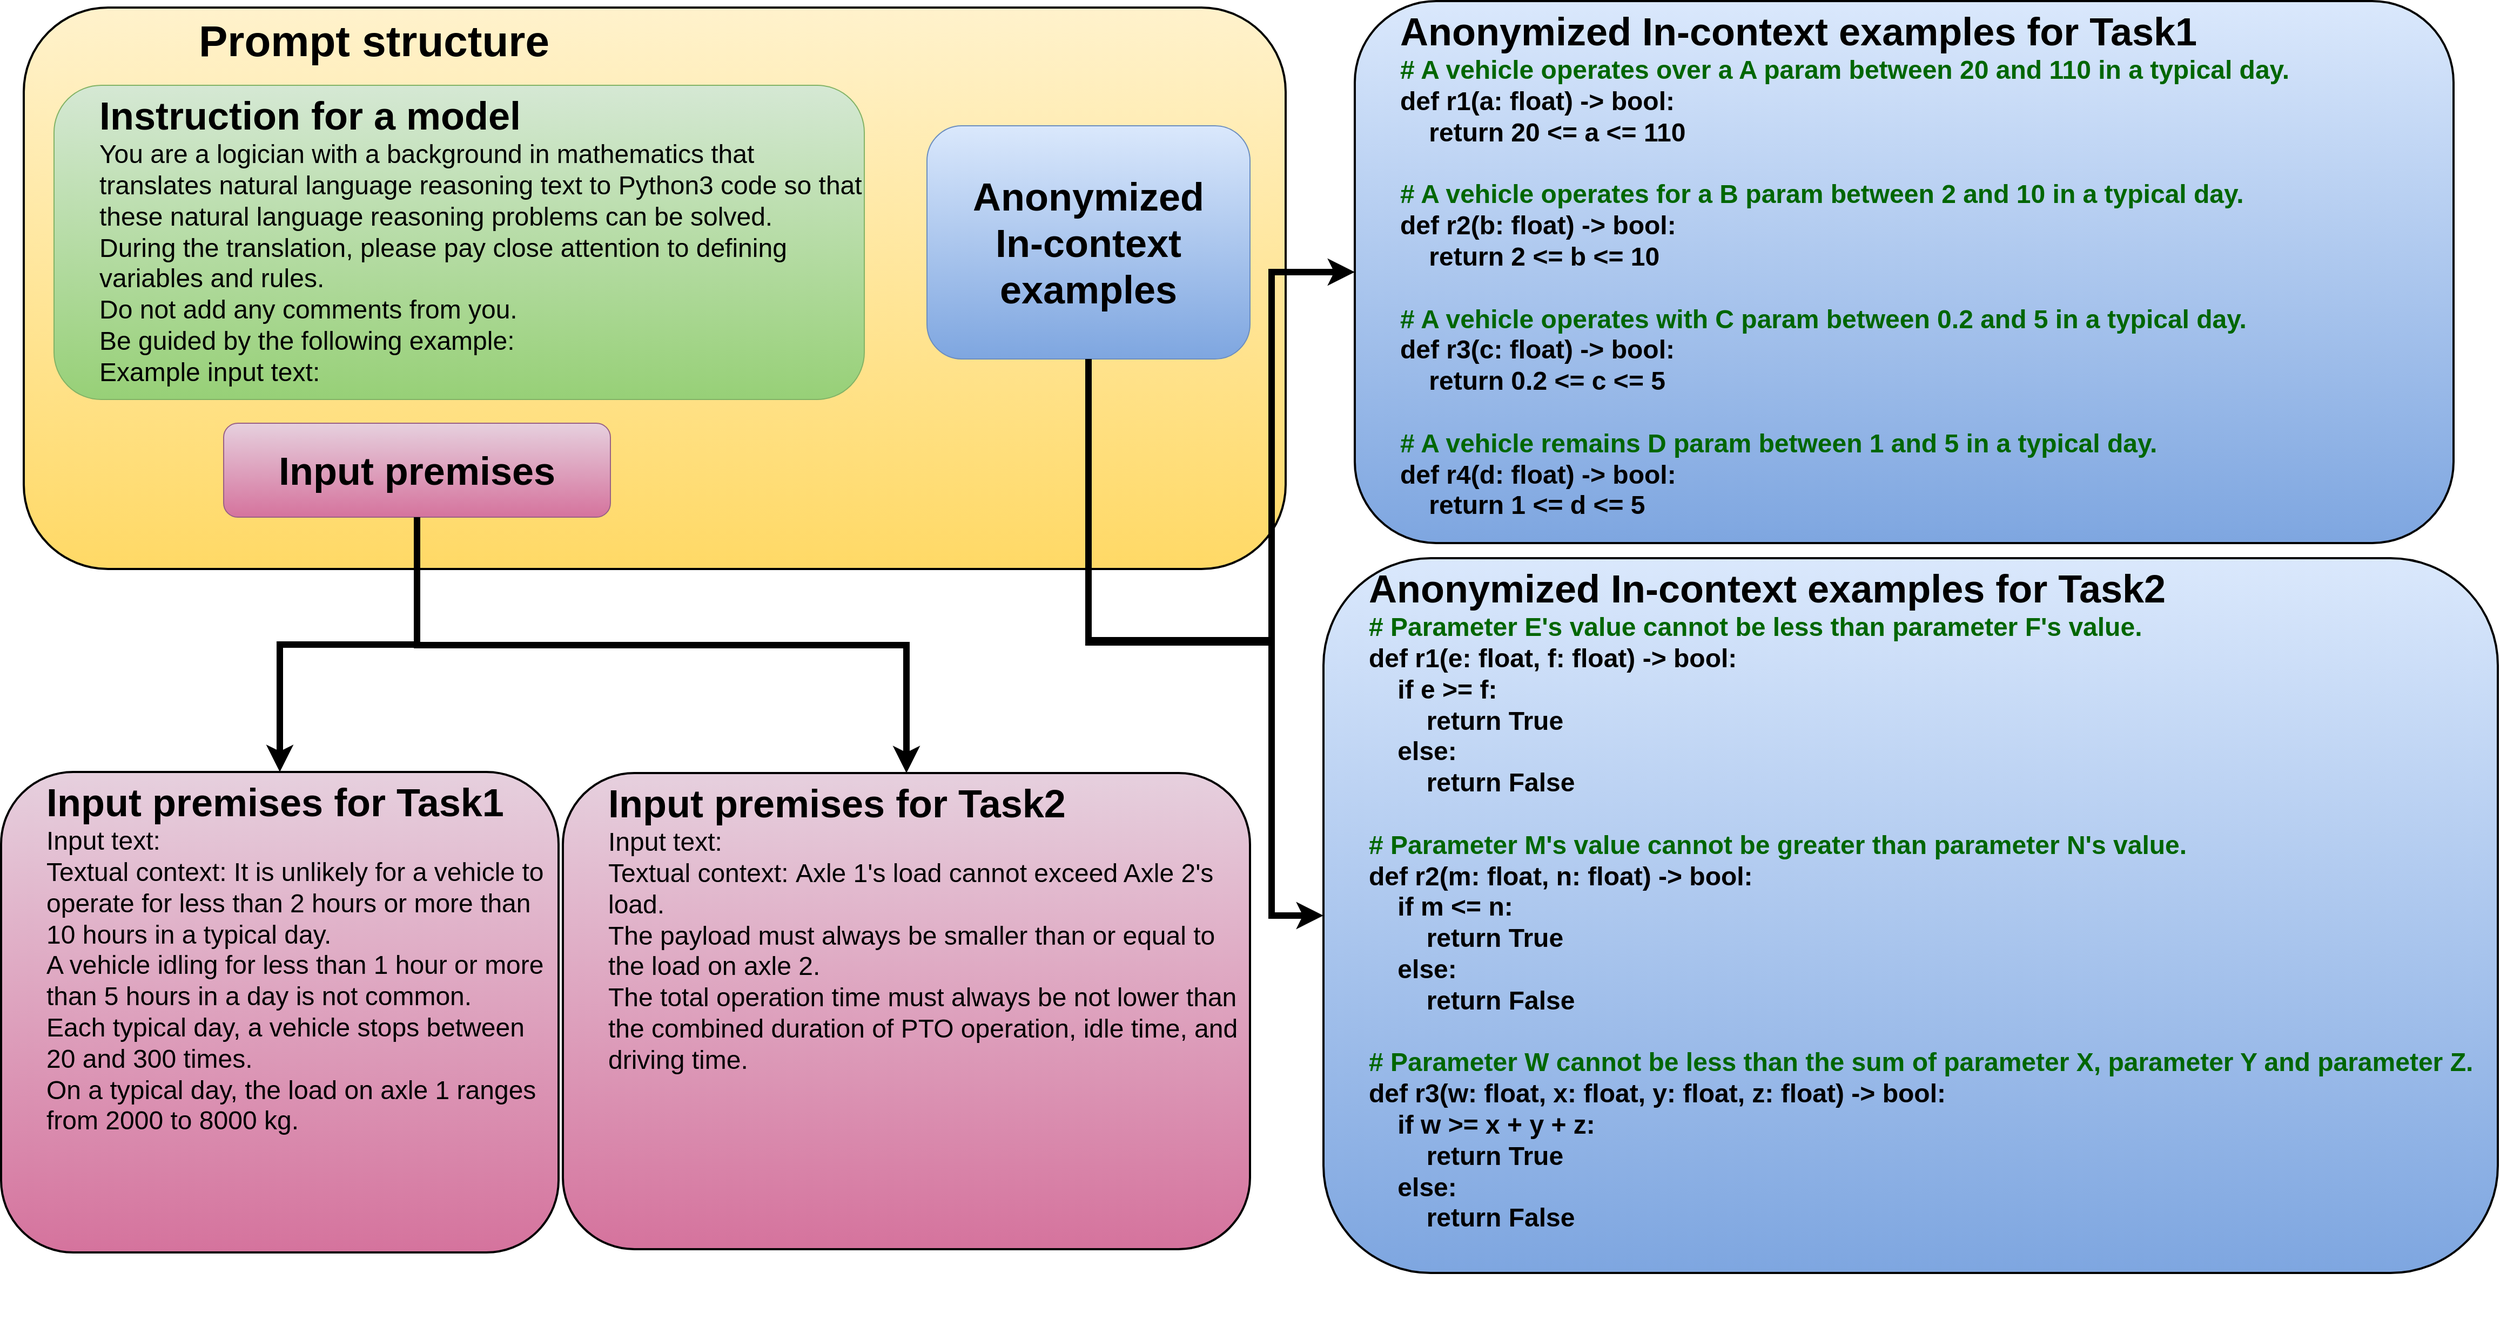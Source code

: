 <mxfile version="26.0.3">
  <diagram name="Strona-1" id="UjXCVasWLxkMrWe1ADRP">
    <mxGraphModel dx="2868" dy="1678" grid="0" gridSize="10" guides="1" tooltips="1" connect="1" arrows="1" fold="1" page="1" pageScale="1" pageWidth="2336" pageHeight="1654" math="0" shadow="0">
      <root>
        <mxCell id="0" />
        <mxCell id="1" parent="0" />
        <mxCell id="6v9k6hd1kXkxgI9n3qyO-1" value="&lt;blockquote style=&quot;margin: 0 0 0 40px; border: none; padding: 0px;&quot;&gt;&lt;blockquote style=&quot;margin: 0 0 0 40px; border: none; padding: 0px;&quot;&gt;&lt;blockquote style=&quot;margin: 0 0 0 40px; border: none; padding: 0px;&quot;&gt;&lt;blockquote style=&quot;margin: 0 0 0 40px; border: none; padding: 0px;&quot;&gt;&lt;div&gt;&lt;b style=&quot;font-size: 40px; background-color: transparent; color: light-dark(rgb(0, 0, 0), rgb(255, 255, 255));&quot;&gt;Prompt structure&lt;/b&gt;&lt;/div&gt;&lt;/blockquote&gt;&lt;/blockquote&gt;&lt;/blockquote&gt;&lt;/blockquote&gt;" style="text;html=1;align=left;verticalAlign=top;whiteSpace=wrap;rounded=1;strokeColor=#000000;fillColor=#fff2cc;strokeWidth=2;gradientColor=#ffd966;" parent="1" vertex="1">
          <mxGeometry x="35" y="32" width="1168" height="520" as="geometry" />
        </mxCell>
        <mxCell id="6v9k6hd1kXkxgI9n3qyO-2" value="&lt;blockquote style=&quot;margin: 0 0 0 40px; border: none; padding: 0px;&quot;&gt;&lt;font style=&quot;font-size: 36px;&quot;&gt;&lt;b style=&quot;&quot;&gt;Instruction for a model&lt;/b&gt;&lt;/font&gt;&lt;div&gt;&lt;div&gt;&lt;span style=&quot;font-size: 24px;&quot;&gt;You are a logician with a background in mathematics that translates natural language reasoning text to Python3 code so that these natural language reasoning problems can be solved.&lt;/span&gt;&lt;/div&gt;&lt;div&gt;&lt;span style=&quot;font-size: 24px;&quot;&gt;During the translation, please pay close attention to defining variables and rules.&lt;/span&gt;&lt;/div&gt;&lt;div&gt;&lt;span style=&quot;font-size: 24px;&quot;&gt;Do not add any comments from you.&lt;/span&gt;&lt;/div&gt;&lt;div&gt;&lt;span style=&quot;font-size: 24px;&quot;&gt;Be guided by the following example:&lt;/span&gt;&lt;/div&gt;&lt;div&gt;&lt;span style=&quot;font-size: 24px;&quot;&gt;Example input text:&lt;/span&gt;&lt;/div&gt;&lt;/div&gt;&lt;/blockquote&gt;" style="text;html=1;align=left;verticalAlign=top;whiteSpace=wrap;rounded=1;strokeColor=#82b366;fillColor=#d5e8d4;gradientColor=#97d077;" parent="1" vertex="1">
          <mxGeometry x="63" y="104" width="750" height="291" as="geometry" />
        </mxCell>
        <mxCell id="6v9k6hd1kXkxgI9n3qyO-3" value="&lt;blockquote style=&quot;margin: 0 0 0 40px; border: none; padding: 0px;&quot;&gt;&lt;font style=&quot;font-size: 36px;&quot;&gt;&lt;b style=&quot;&quot;&gt;Anonymized In-context examples for Task1&lt;/b&gt;&lt;/font&gt;&lt;div&gt;&lt;div&gt;&lt;span style=&quot;font-size: 24px;&quot;&gt;&lt;b&gt;&lt;font style=&quot;color: rgb(0, 102, 0);&quot;&gt;# A vehicle operates over a A param between 20 and 110 in a typical day.&lt;/font&gt;&lt;/b&gt;&lt;/span&gt;&lt;/div&gt;&lt;div&gt;&lt;span style=&quot;font-size: 24px;&quot;&gt;&lt;b&gt;def r1(a: float) -&amp;gt; bool:&lt;/b&gt;&lt;/span&gt;&lt;/div&gt;&lt;div&gt;&lt;span style=&quot;font-size: 24px;&quot;&gt;&lt;b&gt;&amp;nbsp; &amp;nbsp; return 20 &amp;lt;= a &amp;lt;= 110&lt;/b&gt;&lt;/span&gt;&lt;/div&gt;&lt;div&gt;&lt;span style=&quot;font-size: 24px;&quot;&gt;&lt;b&gt;&lt;br&gt;&lt;/b&gt;&lt;/span&gt;&lt;/div&gt;&lt;div&gt;&lt;span style=&quot;font-size: 24px;&quot;&gt;&lt;b&gt;&lt;font style=&quot;color: rgb(0, 102, 0);&quot;&gt;# A vehicle operates for a B param between 2 and 10 in a typical day.&lt;/font&gt;&lt;/b&gt;&lt;/span&gt;&lt;/div&gt;&lt;div&gt;&lt;span style=&quot;font-size: 24px;&quot;&gt;&lt;b&gt;def r2(b: float) -&amp;gt; bool:&lt;/b&gt;&lt;/span&gt;&lt;/div&gt;&lt;div&gt;&lt;span style=&quot;font-size: 24px;&quot;&gt;&lt;b&gt;&amp;nbsp; &amp;nbsp; return 2 &amp;lt;= b &amp;lt;= 10&lt;/b&gt;&lt;/span&gt;&lt;/div&gt;&lt;div&gt;&lt;span style=&quot;font-size: 24px;&quot;&gt;&lt;b&gt;&lt;br&gt;&lt;/b&gt;&lt;/span&gt;&lt;/div&gt;&lt;div&gt;&lt;span style=&quot;font-size: 24px;&quot;&gt;&lt;b&gt;&lt;font style=&quot;color: rgb(0, 102, 0);&quot;&gt;# A vehicle operates with C param between 0.2 and 5 in a typical day.&lt;/font&gt;&lt;/b&gt;&lt;/span&gt;&lt;/div&gt;&lt;div&gt;&lt;span style=&quot;font-size: 24px;&quot;&gt;&lt;b&gt;def r3(c: float) -&amp;gt; bool:&lt;/b&gt;&lt;/span&gt;&lt;/div&gt;&lt;div&gt;&lt;span style=&quot;font-size: 24px;&quot;&gt;&lt;b&gt;&amp;nbsp; &amp;nbsp; return 0.2 &amp;lt;= c &amp;lt;= 5&lt;/b&gt;&lt;/span&gt;&lt;/div&gt;&lt;div&gt;&lt;span style=&quot;font-size: 24px;&quot;&gt;&lt;b&gt;&lt;br&gt;&lt;/b&gt;&lt;/span&gt;&lt;/div&gt;&lt;div&gt;&lt;span style=&quot;font-size: 24px;&quot;&gt;&lt;b&gt;&lt;font style=&quot;color: rgb(0, 102, 0);&quot;&gt;# A vehicle remains D param between 1 and 5 in a typical day.&lt;/font&gt;&lt;/b&gt;&lt;/span&gt;&lt;/div&gt;&lt;div&gt;&lt;span style=&quot;font-size: 24px;&quot;&gt;&lt;b&gt;def r4(d: float) -&amp;gt; bool:&lt;/b&gt;&lt;/span&gt;&lt;/div&gt;&lt;div&gt;&lt;b&gt;&lt;span style=&quot;background-color: transparent; font-size: 24px;&quot;&gt;&amp;nbsp; &amp;nbsp; return 1 &amp;lt;= d &amp;lt;= 5&lt;/span&gt;&lt;span style=&quot;background-color: transparent; color: light-dark(rgba(0, 0, 0, 0), rgba(0, 0, 0, 0)); font-family: monospace; font-size: 0px; text-wrap-mode: nowrap;&quot;&gt;%3CmxGraphModel%3E%3Croot%3E%3CmxCell%20id%3D%220%22%2F%3E%3CmxCell%20id%3D%221%22%20parent%3D%220%22%2F%3E%3CmxCell%20id%3D%222%22%20value%3D%22%26lt%3Bfont%20style%3D%26quot%3Bfont-size%3A%2036px%3B%26quot%3B%26gt%3B%26lt%3Bb%20style%3D%26quot%3B%26quot%3B%26gt%3BSystem%20Message%26lt%3B%2Fb%26gt%3B%26lt%3B%2Ffont%26gt%3B%26lt%3Bdiv%26gt%3B%26lt%3Bdiv%26gt%3B%26lt%3Bfont%20style%3D%26quot%3Bfont-size%3A%2024px%3B%26quot%3B%26gt%3BYou%20are%20a%20logician%20with%20a%20background%20in%20mathematics%20that%20translates%20natural%20language%26amp%3Bnbsp%3B%26lt%3B%2Ffont%26gt%3B%26lt%3Bspan%20style%3D%26quot%3Bfont-size%3A%2024px%3B%20background-color%3A%20transparent%3B%20color%3A%20light-dark(rgb(0%2C%200%2C%200)%2C%20rgb(255%2C%20255%2C%20255))%3B%26quot%3B%26gt%3Breasoning%20text%20to%20Python3%20code%20so%20that%20these%20natural%20language%20reasoning%20problems%20can%20be%20solved.%26lt%3B%2Fspan%26gt%3B%26lt%3B%2Fdiv%26gt%3B%26lt%3Bdiv%26gt%3B%26lt%3Bfont%20style%3D%26quot%3Bfont-size%3A%2024px%3B%26quot%3B%26gt%3BDuring%20the%20translation%2C%20please%20pay%20close%20attention%20to%20defining%20variables%20and%20rules.%26lt%3B%2Ffont%26gt%3B%26lt%3B%2Fdiv%26gt%3B%26lt%3Bdiv%26gt%3B%26lt%3Bfont%20style%3D%26quot%3Bfont-size%3A%2024px%3B%26quot%3B%26gt%3BDo%20not%20add%20any%20comments%20from%20you.%26lt%3B%2Ffont%26gt%3B%26lt%3B%2Fdiv%26gt%3B%26lt%3Bdiv%26gt%3B%26lt%3Bfont%20style%3D%26quot%3Bfont-size%3A%2024px%3B%26quot%3B%26gt%3BBe%20guided%20by%20the%20following%20example%3A%26lt%3B%2Ffont%26gt%3B%26lt%3B%2Fdiv%26gt%3B%26lt%3B%2Fdiv%26gt%3B%22%20style%3D%22text%3Bhtml%3D1%3Balign%3Dleft%3BverticalAlign%3Dtop%3BwhiteSpace%3Dwrap%3Brounded%3D0%3B%22%20vertex%3D%221%22%20parent%3D%221%22%3E%3CmxGeometry%20x%3D%22497%22%20y%3D%22238%22%20width%3D%22740%22%20height%3D%22263%22%20as%3D%22geometry%22%2F%3E%3C%2FmxCell%3E%3C%2Froot%3E%3C%2FmxGraphModel%3E&lt;/span&gt;&lt;/b&gt;&lt;/div&gt;&lt;/div&gt;&lt;/blockquote&gt;" style="text;html=1;align=left;verticalAlign=top;whiteSpace=wrap;rounded=1;strokeColor=#000000;fillColor=#dae8fc;gradientColor=#7ea6e0;strokeWidth=2;" parent="1" vertex="1">
          <mxGeometry x="1267" y="26" width="1017" height="502" as="geometry" />
        </mxCell>
        <mxCell id="6v9k6hd1kXkxgI9n3qyO-4" value="&lt;blockquote style=&quot;margin: 0 0 0 40px; border: none; padding: 0px;&quot;&gt;&lt;font style=&quot;font-size: 36px;&quot;&gt;&lt;b style=&quot;&quot;&gt;Input premises for Task1&lt;/b&gt;&lt;/font&gt;&lt;div&gt;&lt;div&gt;&lt;span style=&quot;font-size: 24px;&quot;&gt;Input text:&lt;/span&gt;&lt;/div&gt;&lt;div&gt;&lt;span style=&quot;font-size: 24px;&quot;&gt;Textual context: It is unlikely for a vehicle to operate for less than 2 hours or more than 10 hours in a typical day.&lt;/span&gt;&lt;/div&gt;&lt;div&gt;&lt;span style=&quot;font-size: 24px;&quot;&gt;A vehicle idling for less than 1 hour or more than 5 hours in a day is not common.&lt;/span&gt;&lt;/div&gt;&lt;div&gt;&lt;span style=&quot;font-size: 24px;&quot;&gt;Each typical day, a vehicle stops between 20 and 300 times.&lt;/span&gt;&lt;/div&gt;&lt;div&gt;&lt;span style=&quot;background-color: transparent; font-size: 24px;&quot;&gt;On a typical day, the load on axle 1 ranges from 2000 to 8000 kg.&lt;/span&gt;&lt;span style=&quot;background-color: transparent; color: light-dark(rgba(0, 0, 0, 0), rgba(0, 0, 0, 0)); font-family: monospace; font-size: 0px; text-wrap-mode: nowrap;&quot;&gt;%3CmxGraphModel%3E%3Croot%3E%3CmxCell%20id%3D%220%22%2F%3E%3CmxCell%20id%3D%221%22%20parent%3D%220%22%2F%3E%3CmxCell%20id%3D%222%22%20value%3D%22%26lt%3Bfont%20style%3D%26quot%3Bfont-size%3A%2036px%3B%26quot%3B%26gt%3B%26lt%3Bb%20style%3D%26quot%3B%26quot%3B%26gt%3BSystem%20Message%26lt%3B%2Fb%26gt%3B%26lt%3B%2Ffont%26gt%3B%26lt%3Bdiv%26gt%3B%26lt%3Bdiv%26gt%3B%26lt%3Bfont%20style%3D%26quot%3Bfont-size%3A%2024px%3B%26quot%3B%26gt%3BYou%20are%20a%20logician%20with%20a%20background%20in%20mathematics%20that%20translates%20natural%20language%26amp%3Bnbsp%3B%26lt%3B%2Ffont%26gt%3B%26lt%3Bspan%20style%3D%26quot%3Bfont-size%3A%2024px%3B%20background-color%3A%20transparent%3B%20color%3A%20light-dark(rgb(0%2C%200%2C%200)%2C%20rgb(255%2C%20255%2C%20255))%3B%26quot%3B%26gt%3Breasoning%20text%20to%20Python3%20code%20so%20that%20these%20natural%20language%20reasoning%20problems%20can%20be%20solved.%26lt%3B%2Fspan%26gt%3B%26lt%3B%2Fdiv%26gt%3B%26lt%3Bdiv%26gt%3B%26lt%3Bfont%20style%3D%26quot%3Bfont-size%3A%2024px%3B%26quot%3B%26gt%3BDuring%20the%20translation%2C%20please%20pay%20close%20attention%20to%20defining%20variables%20and%20rules.%26lt%3B%2Ffont%26gt%3B%26lt%3B%2Fdiv%26gt%3B%26lt%3Bdiv%26gt%3B%26lt%3Bfont%20style%3D%26quot%3Bfont-size%3A%2024px%3B%26quot%3B%26gt%3BDo%20not%20add%20any%20comments%20from%20you.%26lt%3B%2Ffont%26gt%3B%26lt%3B%2Fdiv%26gt%3B%26lt%3Bdiv%26gt%3B%26lt%3Bfont%20style%3D%26quot%3Bfont-size%3A%2024px%3B%26quot%3B%26gt%3BBe%20guided%20by%20the%20following%20example%3A%26lt%3B%2Ffont%26gt%3B%26lt%3B%2Fdiv%26gt%3B%26lt%3B%2Fdiv%26gt%3B%22%20style%3D%22text%3Bhtml%3D1%3Balign%3Dleft%3BverticalAlign%3Dtop%3BwhiteSpace%3Dwrap%3Brounded%3D0%3B%22%20vertex%3D%221%22%20parent%3D%221%22%3E%3CmxGeometry%20x%3D%22497%22%20y%3D%22238%22%20width%3D%22740%22%20height%3D%22263%22%20as%3D%22geometry%22%2F%3E%3C%2FmxCell%3E%3C%2Froot%3E%3C%2FmxGraphModel%3E&lt;/span&gt;&lt;/div&gt;&lt;/div&gt;&lt;/blockquote&gt;" style="text;html=1;align=left;verticalAlign=top;whiteSpace=wrap;rounded=1;strokeColor=#000000;fillColor=#e6d0de;gradientColor=#d5739d;strokeWidth=2;" parent="1" vertex="1">
          <mxGeometry x="14" y="740" width="516" height="445" as="geometry" />
        </mxCell>
        <mxCell id="6v9k6hd1kXkxgI9n3qyO-7" value="&lt;blockquote style=&quot;margin: 0 0 0 40px; border: none; padding: 0px;&quot;&gt;&lt;font style=&quot;font-size: 36px;&quot;&gt;&lt;b style=&quot;&quot;&gt;Anonymized In-context examples for Task2&lt;/b&gt;&lt;/font&gt;&lt;div&gt;&lt;div&gt;&lt;b style=&quot;font-size: 24px; background-color: transparent; color: light-dark(rgb(0, 0, 0), rgb(255, 255, 255));&quot;&gt;&lt;font style=&quot;color: rgb(0, 102, 0);&quot;&gt;# Parameter E&#39;s value cannot be less than parameter F&#39;s value.&lt;/font&gt;&lt;/b&gt;&lt;/div&gt;&lt;div&gt;&lt;span style=&quot;font-size: 24px;&quot;&gt;&lt;b&gt;def r1(e: float, f: float) -&amp;gt; bool:&lt;/b&gt;&lt;/span&gt;&lt;/div&gt;&lt;div&gt;&lt;span style=&quot;font-size: 24px;&quot;&gt;&lt;b&gt;&amp;nbsp; &amp;nbsp; if e &amp;gt;= f:&lt;/b&gt;&lt;/span&gt;&lt;/div&gt;&lt;div&gt;&lt;span style=&quot;font-size: 24px;&quot;&gt;&lt;b&gt;&amp;nbsp; &amp;nbsp; &amp;nbsp; &amp;nbsp; return True&lt;/b&gt;&lt;/span&gt;&lt;/div&gt;&lt;div&gt;&lt;span style=&quot;font-size: 24px;&quot;&gt;&lt;b&gt;&amp;nbsp; &amp;nbsp; else:&lt;/b&gt;&lt;/span&gt;&lt;/div&gt;&lt;div&gt;&lt;b&gt;&lt;span style=&quot;background-color: transparent; font-size: 24px;&quot;&gt;&amp;nbsp; &amp;nbsp; &amp;nbsp; &amp;nbsp; return False&lt;/span&gt;&lt;/b&gt;&lt;/div&gt;&lt;div&gt;&lt;span style=&quot;background-color: transparent; font-size: 24px;&quot;&gt;&lt;b&gt;&lt;div style=&quot;&quot;&gt;&lt;font style=&quot;color: rgb(0, 102, 0);&quot;&gt;&lt;br&gt;&lt;/font&gt;&lt;/div&gt;&lt;div style=&quot;&quot;&gt;&lt;font&gt;&lt;div style=&quot;color: light-dark(rgb(0, 102, 0), rgb(0, 102, 0));&quot;&gt;# Parameter M&#39;s value cannot be greater than parameter N&#39;s value.&lt;/div&gt;&lt;div style=&quot;&quot;&gt;&lt;font style=&quot;color: rgb(0, 0, 0);&quot;&gt;def r2(m: float, n: float) -&amp;gt; bool:&lt;/font&gt;&lt;/div&gt;&lt;div style=&quot;&quot;&gt;&lt;font style=&quot;color: rgb(0, 0, 0);&quot;&gt;&amp;nbsp; &amp;nbsp; if m &amp;lt;= n:&lt;/font&gt;&lt;/div&gt;&lt;div style=&quot;&quot;&gt;&lt;font style=&quot;color: rgb(0, 0, 0);&quot;&gt;&amp;nbsp; &amp;nbsp; &amp;nbsp; &amp;nbsp; return True&lt;/font&gt;&lt;/div&gt;&lt;div style=&quot;&quot;&gt;&lt;font style=&quot;color: rgb(0, 0, 0);&quot;&gt;&amp;nbsp; &amp;nbsp; else:&lt;/font&gt;&lt;/div&gt;&lt;div style=&quot;&quot;&gt;&lt;font style=&quot;color: rgb(0, 0, 0);&quot;&gt;&amp;nbsp; &amp;nbsp; &amp;nbsp; &amp;nbsp; return False&lt;/font&gt;&lt;/div&gt;&lt;div style=&quot;color: light-dark(rgb(0, 102, 0), rgb(0, 102, 0));&quot;&gt;&lt;br&gt;&lt;/div&gt;&lt;/font&gt;&lt;/div&gt;&lt;div style=&quot;&quot;&gt;&lt;font style=&quot;color: rgb(0, 102, 0);&quot;&gt;# Parameter W cannot be less than the sum of parameter X, parameter Y and parameter Z.&lt;/font&gt;&lt;/div&gt;&lt;div style=&quot;&quot;&gt;def r3(w: float, x: float, y: float, z: float) -&amp;gt; bool:&lt;/div&gt;&lt;div style=&quot;&quot;&gt;&amp;nbsp; &amp;nbsp; if w &amp;gt;= x + y + z:&lt;/div&gt;&lt;div style=&quot;&quot;&gt;&amp;nbsp; &amp;nbsp; &amp;nbsp; &amp;nbsp; return True&lt;/div&gt;&lt;div style=&quot;&quot;&gt;&amp;nbsp; &amp;nbsp; else:&lt;/div&gt;&lt;div style=&quot;&quot;&gt;&amp;nbsp; &amp;nbsp; &amp;nbsp; &amp;nbsp; return False&lt;/div&gt;&lt;/b&gt;&lt;/span&gt;&lt;/div&gt;&lt;div&gt;&lt;font style=&quot;color: rgb(0, 102, 0);&quot; face=&quot;monospace&quot;&gt;&lt;span style=&quot;font-size: 0px; text-wrap-mode: nowrap;&quot;&gt;&lt;b&gt;# Parameter W cannot be less than the sum of parameter X, parameter Y and parameter Z.&lt;/b&gt;&lt;/span&gt;&lt;/font&gt;&lt;/div&gt;&lt;div&gt;&lt;font style=&quot;color: rgb(0, 102, 0);&quot; face=&quot;monospace&quot;&gt;&lt;span style=&quot;font-size: 0px; text-wrap-mode: nowrap;&quot;&gt;&lt;b&gt;def r11(w: float, x: float, y: float, z: float) -&amp;gt; bool:&lt;/b&gt;&lt;/span&gt;&lt;/font&gt;&lt;/div&gt;&lt;div&gt;&lt;font style=&quot;color: rgb(0, 102, 0);&quot; face=&quot;monospace&quot;&gt;&lt;span style=&quot;font-size: 0px; text-wrap-mode: nowrap;&quot;&gt;&lt;b&gt;&amp;nbsp; &amp;nbsp; if w &amp;gt;= x + y + z:&lt;/b&gt;&lt;/span&gt;&lt;/font&gt;&lt;/div&gt;&lt;div&gt;&lt;font style=&quot;color: rgb(0, 102, 0);&quot; face=&quot;monospace&quot;&gt;&lt;span style=&quot;font-size: 0px; text-wrap-mode: nowrap;&quot;&gt;&lt;b&gt;&amp;nbsp; &amp;nbsp; &amp;nbsp; &amp;nbsp; return True&lt;/b&gt;&lt;/span&gt;&lt;/font&gt;&lt;/div&gt;&lt;div&gt;&lt;font style=&quot;color: rgb(0, 102, 0);&quot; face=&quot;monospace&quot;&gt;&lt;span style=&quot;font-size: 0px; text-wrap-mode: nowrap;&quot;&gt;&lt;b&gt;&amp;nbsp; &amp;nbsp; else:&lt;/b&gt;&lt;/span&gt;&lt;/font&gt;&lt;/div&gt;&lt;div&gt;&lt;span style=&quot;background-color: transparent; font-size: 0px; text-wrap-mode: nowrap;&quot;&gt;&lt;font style=&quot;color: rgb(0, 102, 0);&quot; face=&quot;monospace&quot;&gt;&lt;b&gt;&amp;nbsp; &amp;nbsp; &amp;nbsp; &amp;nbsp; return False&lt;/b&gt;&lt;/font&gt;&lt;/span&gt;&lt;b&gt;&lt;span style=&quot;background-color: transparent; color: light-dark(rgba(0, 0, 0, 0), rgba(0, 0, 0, 0)); font-family: monospace; font-size: 0px; text-wrap-mode: nowrap;&quot;&gt;%3CmxGraphModel%3E%3Croot%3E%3CmxCell%20id%3D%220%22%2F%3E%3CmxCell%20id%3D%221%22%20parent%3D%220%22%2F%3E%3CmxCell%20id%3D%222%22%20value%3D%22%26lt%3Bfont%20style%3D%26quot%3Bfont-size%3A%2036px%3B%26quot%3B%26gt%3B%26lt%3Bb%20style%3D%26quot%3B%26quot%3B%26gt%3BSystem%20Message%26lt%3B%2Fb%26gt%3B%26lt%3B%2Ffont%26gt%3B%26lt%3Bdiv%26gt%3B%26lt%3Bdiv%26gt%3B%26lt%3Bfont%20style%3D%26quot%3Bfont-size%3A%2024px%3B%26quot%3B%26gt%3BYou%20are%20a%20logician%20with%20a%20background%20in%20mathematics%20that%20translates%20natural%20language%26amp%3Bnbsp%3B%26lt%3B%2Ffont%26gt%3B%26lt%3Bspan%20style%3D%26quot%3Bfont-size%3A%2024px%3B%20background-color%3A%20transparent%3B%20color%3A%20light-dark(rgb(0%2C%200%2C%200)%2C%20rgb(255%2C%20255%2C%20255))%3B%26quot%3B%26gt%3Breasoning%20text%20to%20Python3%20code%20so%20that%20these%20natural%20language%20reasoning%20problems%20can%20be%20solved.%26lt%3B%2Fspan%26gt%3B%26lt%3B%2Fdiv%26gt%3B%26lt%3Bdiv%26gt%3B%26lt%3Bfont%20style%3D%26quot%3Bfont-size%3A%2024px%3B%26quot%3B%26gt%3BDuring%20the%20translation%2C%20please%20pay%20close%20attention%20to%20defining%20variables%20and%20rules.%26lt%3B%2Ffont%26gt%3B%26lt%3B%2Fdiv%26gt%3B%26lt%3Bdiv%26gt%3B%26lt%3Bfont%20style%3D%26quot%3Bfont-size%3A%2024px%3B%26quot%3B%26gt%3BDo%20not%20add%20any%20comments%20from%20you.%26lt%3B%2Ffont%26gt%3B%26lt%3B%2Fdiv%26gt%3B%26lt%3Bdiv%26gt%3B%26lt%3Bfont%20style%3D%26quot%3Bfont-size%3A%2024px%3B%26quot%3B%26gt%3BBe%20guided%20by%20the%20following%20example%3A%26lt%3B%2Ffont%26gt%3B%26lt%3B%2Fdiv%26gt%3B%26lt%3B%2Fdiv%26gt%3B%22%20style%3D%22text%3Bhtml%3D1%3Balign%3Dleft%3BverticalAlign%3Dtop%3BwhiteSpace%3Dwrap%3Brounded%3D0%3B%22%20vertex%3D%221%22%20parent%3D%221%22%3E%3CmxGeometry%20x%3D%22497%22%20y%3D%22238%22%20width%3D%22740%22%20height%3D%22263%22%20as%3D%22geometry%22%2F%3E%3C%2FmxCell%3E%3C%2Froot%3E%3C%2FmxGraphModel%3E&lt;/span&gt;&lt;/b&gt;&lt;/div&gt;&lt;/div&gt;&lt;/blockquote&gt;" style="text;html=1;align=left;verticalAlign=top;whiteSpace=wrap;rounded=1;strokeColor=#000000;fillColor=#dae8fc;gradientColor=#7ea6e0;strokeWidth=2;" parent="1" vertex="1">
          <mxGeometry x="1238" y="542" width="1087" height="662" as="geometry" />
        </mxCell>
        <mxCell id="6v9k6hd1kXkxgI9n3qyO-8" value="&lt;blockquote style=&quot;margin: 0 0 0 40px; border: none; padding: 0px;&quot;&gt;&lt;font style=&quot;font-size: 36px;&quot;&gt;&lt;b style=&quot;&quot;&gt;Input premises for Task2&lt;/b&gt;&lt;/font&gt;&lt;div&gt;&lt;div&gt;&lt;span style=&quot;font-size: 24px;&quot;&gt;Input text:&lt;/span&gt;&lt;/div&gt;&lt;div&gt;&lt;span style=&quot;font-size: 24px;&quot;&gt;Textual context:&amp;nbsp;&lt;/span&gt;&lt;span style=&quot;background-color: transparent; font-size: 24px;&quot;&gt;Axle 1&#39;s load cannot exceed Axle 2&#39;s load.&lt;/span&gt;&lt;/div&gt;&lt;div&gt;&lt;span style=&quot;font-size: 24px;&quot;&gt;The payload must always be smaller than or equal to the load on axle 2.&lt;/span&gt;&lt;/div&gt;&lt;div&gt;&lt;span style=&quot;background-color: transparent; font-size: 24px;&quot;&gt;The total operation time must always be not lower than the combined duration of PTO operation, idle time, and driving time.&lt;/span&gt;&lt;span style=&quot;background-color: transparent; text-wrap-mode: nowrap; color: light-dark(rgba(0, 0, 0, 0), rgba(0, 0, 0, 0)); font-family: monospace; font-size: 0px;&quot;&gt;%3CmxGraphModel%3E%3Croot%3E%3CmxCell%20id%3D%220%22%2F%3E%3CmxCell%20id%3D%221%22%20parent%3D%220%22%2F%3E%3CmxCell%20id%3D%222%22%20value%3D%22%26lt%3Bfont%20style%3D%26quot%3Bfont-size%3A%2036px%3B%26quot%3B%26gt%3B%26lt%3Bb%20style%3D%26quot%3B%26quot%3B%26gt%3BSystem%20Message%26lt%3B%2Fb%26gt%3B%26lt%3B%2Ffont%26gt%3B%26lt%3Bdiv%26gt%3B%26lt%3Bdiv%26gt%3B%26lt%3Bfont%20style%3D%26quot%3Bfont-size%3A%2024px%3B%26quot%3B%26gt%3BYou%20are%20a%20logician%20with%20a%20background%20in%20mathematics%20that%20translates%20natural%20language%26amp%3Bnbsp%3B%26lt%3B%2Ffont%26gt%3B%26lt%3Bspan%20style%3D%26quot%3Bfont-size%3A%2024px%3B%20background-color%3A%20transparent%3B%20color%3A%20light-dark(rgb(0%2C%200%2C%200)%2C%20rgb(255%2C%20255%2C%20255))%3B%26quot%3B%26gt%3Breasoning%20text%20to%20Python3%20code%20so%20that%20these%20natural%20language%20reasoning%20problems%20can%20be%20solved.%26lt%3B%2Fspan%26gt%3B%26lt%3B%2Fdiv%26gt%3B%26lt%3Bdiv%26gt%3B%26lt%3Bfont%20style%3D%26quot%3Bfont-size%3A%2024px%3B%26quot%3B%26gt%3BDuring%20the%20translation%2C%20please%20pay%20close%20attention%20to%20defining%20variables%20and%20rules.%26lt%3B%2Ffont%26gt%3B%26lt%3B%2Fdiv%26gt%3B%26lt%3Bdiv%26gt%3B%26lt%3Bfont%20style%3D%26quot%3Bfont-size%3A%2024px%3B%26quot%3B%26gt%3BDo%20not%20add%20any%20comments%20from%20you.%26lt%3B%2Ffont%26gt%3B%26lt%3B%2Fdiv%26gt%3B%26lt%3Bdiv%26gt%3B%26lt%3Bfont%20style%3D%26quot%3Bfont-size%3A%2024px%3B%26quot%3B%26gt%3BBe%20guided%20by%20the%20following%20example%3A%26lt%3B%2Ffont%26gt%3B%26lt%3B%2Fdiv%26gt%3B%26lt%3B%2Fdiv%26gt%3B%22%20style%3D%22text%3Bhtml%3D1%3Balign%3Dleft%3BverticalAlign%3Dtop%3BwhiteSpace%3Dwrap%3Brounded%3D0%3B%22%20vertex%3D%221%22%20parent%3D%221%22%3E%3CmxGeometry%20x%3D%22497%22%20y%3D%22238%22%20width%3D%22740%22%20height%3D%22263%22%20as%3D%22geometry%22%2F%3E%3C%2FmxCell%3E%3C%2Froot%3E%3C%2FmxGraphModel%3E&lt;/span&gt;&lt;/div&gt;&lt;/div&gt;&lt;/blockquote&gt;" style="text;html=1;align=left;verticalAlign=top;whiteSpace=wrap;rounded=1;strokeColor=#000000;fillColor=#e6d0de;gradientColor=#d5739d;strokeWidth=2;" parent="1" vertex="1">
          <mxGeometry x="534" y="741" width="636" height="441" as="geometry" />
        </mxCell>
        <mxCell id="6v9k6hd1kXkxgI9n3qyO-9" value="&lt;font style=&quot;font-size: 36px;&quot;&gt;&lt;b style=&quot;&quot;&gt;Anonymized&lt;/b&gt;&lt;/font&gt;&lt;div&gt;&lt;font style=&quot;font-size: 36px;&quot;&gt;&lt;b style=&quot;&quot;&gt;In-context examples&lt;/b&gt;&lt;/font&gt;&lt;b style=&quot;background-color: transparent; color: light-dark(rgb(0, 0, 0), rgb(255, 255, 255));&quot;&gt;&lt;span style=&quot;background-color: transparent; color: light-dark(rgba(0, 0, 0, 0), rgba(0, 0, 0, 0)); font-family: monospace; font-size: 0px; text-wrap-mode: nowrap;&quot;&gt;%3CmxGraphModel%3E%3Croot%3E%3CmxCell%20id%3D%220%22%2F%3E%3CmxCell%20id%3D%221%22%20parent%3D%220%22%2F%3E%3CmxCell%20id%3D%222%22%20value%3D%22%26lt%3Bfont%20style%3D%26quot%3Bfont-size%3A%2036px%3B%26quot%3B%26gt%3B%26lt%3Bb%20style%3D%26quot%3B%26quot%3B%26gt%3BSystem%20Message%26lt%3B%2Fb%26gt%3B%26lt%3B%2Ffont%26gt%3B%26lt%3Bdiv%26gt%3B%26lt%3Bdiv%26gt%3B%26lt%3Bfont%20style%3D%26quot%3Bfont-size%3A%2024px%3B%26quot%3B%26gt%3BYou%20are%20a%20logician%20with%20a%20background%20in%20mathematics%20that%20translates%20natural%20language%26amp%3Bnbsp%3B%26lt%3B%2Ffont%26gt%3B%26lt%3Bspan%20style%3D%26quot%3Bfont-size%3A%2024px%3B%20background-color%3A%20transparent%3B%20color%3A%20light-dark(rgb(0%2C%200%2C%200)%2C%20rgb(255%2C%20255%2C%20255))%3B%26quot%3B%26gt%3Breasoning%20text%20to%20Python3%20code%20so%20that%20these%20natural%20language%20reasoning%20problems%20can%20be%20solved.%26lt%3B%2Fspan%26gt%3B%26lt%3B%2Fdiv%26gt%3B%26lt%3Bdiv%26gt%3B%26lt%3Bfont%20style%3D%26quot%3Bfont-size%3A%2024px%3B%26quot%3B%26gt%3BDuring%20the%20translation%2C%20please%20pay%20close%20attention%20to%20defining%20variables%20and%20rules.%26lt%3B%2Ffont%26gt%3B%26lt%3B%2Fdiv%26gt%3B%26lt%3Bdiv%26gt%3B%26lt%3Bfont%20style%3D%26quot%3Bfont-size%3A%2024px%3B%26quot%3B%26gt%3BDo%20not%20add%20any%20comments%20from%20you.%26lt%3B%2Ffont%26gt%3B%26lt%3B%2Fdiv%26gt%3B%26lt%3Bdiv%26gt%3B%26lt%3Bfont%20style%3D%26quot%3Bfont-size%3A%2024px%3B%26quot%3B%26gt%3BBe%20guided%20by%20the%20following%20example%3A%26lt%3B%2Ffont%26gt%3B%26lt%3B%2Fdiv%26gt%3B%26lt%3B%2Fdiv%26gt%3B%22%20style%3D%22text%3Bhtml%3D1%3Balign%3Dleft%3BverticalAlign%3Dtop%3BwhiteSpace%3Dwrap%3Brounded%3D0%3B%22%20vertex%3D%221%22%20parent%3D%221%22%3E%3CmxGeometry%20x%3D%22497%22%20y%3D%22238%22%20width%3D%22740%22%20height%3D%22263%22%20as%3D%22geometry%22%2F%3E%3C%2FmxCell%3E%3C%2Froot%3E%3C%2FmxGraphModel%3E&lt;/span&gt;&lt;/b&gt;&lt;/div&gt;" style="text;html=1;align=center;verticalAlign=middle;whiteSpace=wrap;rounded=1;strokeColor=#6c8ebf;fillColor=#dae8fc;gradientColor=#7ea6e0;" parent="1" vertex="1">
          <mxGeometry x="871" y="141.5" width="299" height="216" as="geometry" />
        </mxCell>
        <mxCell id="6v9k6hd1kXkxgI9n3qyO-10" value="&lt;font style=&quot;font-size: 36px;&quot;&gt;&lt;b style=&quot;&quot;&gt;Input premises&lt;/b&gt;&lt;/font&gt;&lt;span style=&quot;background-color: transparent; text-wrap-mode: nowrap; color: light-dark(rgba(0, 0, 0, 0), rgba(0, 0, 0, 0)); font-family: monospace; font-size: 0px;&quot;&gt;%3CmxGraphModel%3E%3Croot%3E%3CmxCell%20id%3D%220%22%2F%3E%3CmxCell%20id%3D%221%22%20parent%3D%220%22%2F%3E%3CmxCell%20id%3D%222%22%20value%3D%22%26lt%3Bfont%20style%3D%26quot%3Bfont-size%3A%2036px%3B%26quot%3B%26gt%3B%26lt%3Bb%20style%3D%26quot%3B%26quot%3B%26gt%3BSystem%20Message%26lt%3B%2Fb%26gt%3B%26lt%3B%2Ffont%26gt%3B%26lt%3Bdiv%26gt%3B%26lt%3Bdiv%26gt%3B%26lt%3Bfont%20style%3D%26quot%3Bfont-size%3A%2024px%3B%26quot%3B%26gt%3BYou%20are%20a%20logician%20with%20a%20background%20in%20mathematics%20that%20translates%20natural%20language%26amp%3Bnbsp%3B%26lt%3B%2Ffont%26gt%3B%26lt%3Bspan%20style%3D%26quot%3Bfont-size%3A%2024px%3B%20background-color%3A%20transparent%3B%20color%3A%20light-dark(rgb(0%2C%200%2C%200)%2C%20rgb(255%2C%20255%2C%20255))%3B%26quot%3B%26gt%3Breasoning%20text%20to%20Python3%20code%20so%20that%20these%20natural%20language%20reasoning%20problems%20can%20be%20solved.%26lt%3B%2Fspan%26gt%3B%26lt%3B%2Fdiv%26gt%3B%26lt%3Bdiv%26gt%3B%26lt%3Bfont%20style%3D%26quot%3Bfont-size%3A%2024px%3B%26quot%3B%26gt%3BDuring%20the%20translation%2C%20please%20pay%20close%20attention%20to%20defining%20variables%20and%20rules.%26lt%3B%2Ffont%26gt%3B%26lt%3B%2Fdiv%26gt%3B%26lt%3Bdiv%26gt%3B%26lt%3Bfont%20style%3D%26quot%3Bfont-size%3A%2024px%3B%26quot%3B%26gt%3BDo%20not%20add%20any%20comments%20from%20you.%26lt%3B%2Ffont%26gt%3B%26lt%3B%2Fdiv%26gt%3B%26lt%3Bdiv%26gt%3B%26lt%3Bfont%20style%3D%26quot%3Bfont-size%3A%2024px%3B%26quot%3B%26gt%3BBe%20guided%20by%20the%20following%20example%3A%26lt%3B%2Ffont%26gt%3B%26lt%3B%2Fdiv%26gt%3B%26lt%3B%2Fdiv%26gt%3B%22%20style%3D%22text%3Bhtml%3D1%3Balign%3Dleft%3BverticalAlign%3Dtop%3BwhiteSpace%3Dwrap%3Brounded%3D0%3B%22%20vertex%3D%221%22%20parent%3D%221%22%3E%3CmxGeometry%20x%3D%22497%22%20y%3D%22238%22%20width%3D%22740%22%20height%3D%22263%22%20as%3D%22geometry%22%2F%3E%3C%2FmxCell%3E%3C%2Froot%3E%3C%2FmxGraphModel%3E&lt;/span&gt;" style="text;html=1;align=center;verticalAlign=middle;whiteSpace=wrap;rounded=1;strokeColor=#996185;fillColor=#e6d0de;gradientColor=#d5739d;" parent="1" vertex="1">
          <mxGeometry x="220" y="417" width="358" height="87" as="geometry" />
        </mxCell>
        <mxCell id="6v9k6hd1kXkxgI9n3qyO-17" value="" style="endArrow=classic;html=1;rounded=0;exitX=0.5;exitY=1;exitDx=0;exitDy=0;entryX=0.5;entryY=0;entryDx=0;entryDy=0;edgeStyle=orthogonalEdgeStyle;strokeWidth=6;curved=0;" parent="1" source="6v9k6hd1kXkxgI9n3qyO-10" target="6v9k6hd1kXkxgI9n3qyO-8" edge="1">
          <mxGeometry width="50" height="50" relative="1" as="geometry">
            <mxPoint x="971" y="734" as="sourcePoint" />
            <mxPoint x="1021" y="684" as="targetPoint" />
          </mxGeometry>
        </mxCell>
        <mxCell id="6v9k6hd1kXkxgI9n3qyO-18" value="" style="endArrow=classic;html=1;rounded=0;entryX=0.5;entryY=0;entryDx=0;entryDy=0;strokeWidth=6;edgeStyle=orthogonalEdgeStyle;exitX=0.5;exitY=1;exitDx=0;exitDy=0;" parent="1" source="6v9k6hd1kXkxgI9n3qyO-10" target="6v9k6hd1kXkxgI9n3qyO-4" edge="1">
          <mxGeometry width="50" height="50" relative="1" as="geometry">
            <mxPoint x="146" y="620" as="sourcePoint" />
            <mxPoint x="1021" y="684" as="targetPoint" />
          </mxGeometry>
        </mxCell>
        <mxCell id="6v9k6hd1kXkxgI9n3qyO-19" value="" style="endArrow=classic;html=1;rounded=0;entryX=0;entryY=0.5;entryDx=0;entryDy=0;exitX=0.5;exitY=1;exitDx=0;exitDy=0;strokeWidth=6;edgeStyle=orthogonalEdgeStyle;" parent="1" source="6v9k6hd1kXkxgI9n3qyO-9" target="6v9k6hd1kXkxgI9n3qyO-3" edge="1">
          <mxGeometry width="50" height="50" relative="1" as="geometry">
            <mxPoint x="971" y="734" as="sourcePoint" />
            <mxPoint x="1092" y="646" as="targetPoint" />
            <Array as="points">
              <mxPoint x="1021" y="618" />
              <mxPoint x="1190" y="618" />
              <mxPoint x="1190" y="277" />
            </Array>
          </mxGeometry>
        </mxCell>
        <mxCell id="6v9k6hd1kXkxgI9n3qyO-20" value="" style="endArrow=classic;html=1;rounded=0;entryX=0;entryY=0.5;entryDx=0;entryDy=0;exitX=0.5;exitY=1;exitDx=0;exitDy=0;strokeWidth=6;edgeStyle=orthogonalEdgeStyle;" parent="1" source="6v9k6hd1kXkxgI9n3qyO-9" target="6v9k6hd1kXkxgI9n3qyO-7" edge="1">
          <mxGeometry width="50" height="50" relative="1" as="geometry">
            <mxPoint x="971" y="734" as="sourcePoint" />
            <mxPoint x="1021" y="684" as="targetPoint" />
            <Array as="points">
              <mxPoint x="1021" y="620" />
              <mxPoint x="1190" y="620" />
              <mxPoint x="1190" y="873" />
            </Array>
          </mxGeometry>
        </mxCell>
      </root>
    </mxGraphModel>
  </diagram>
</mxfile>
